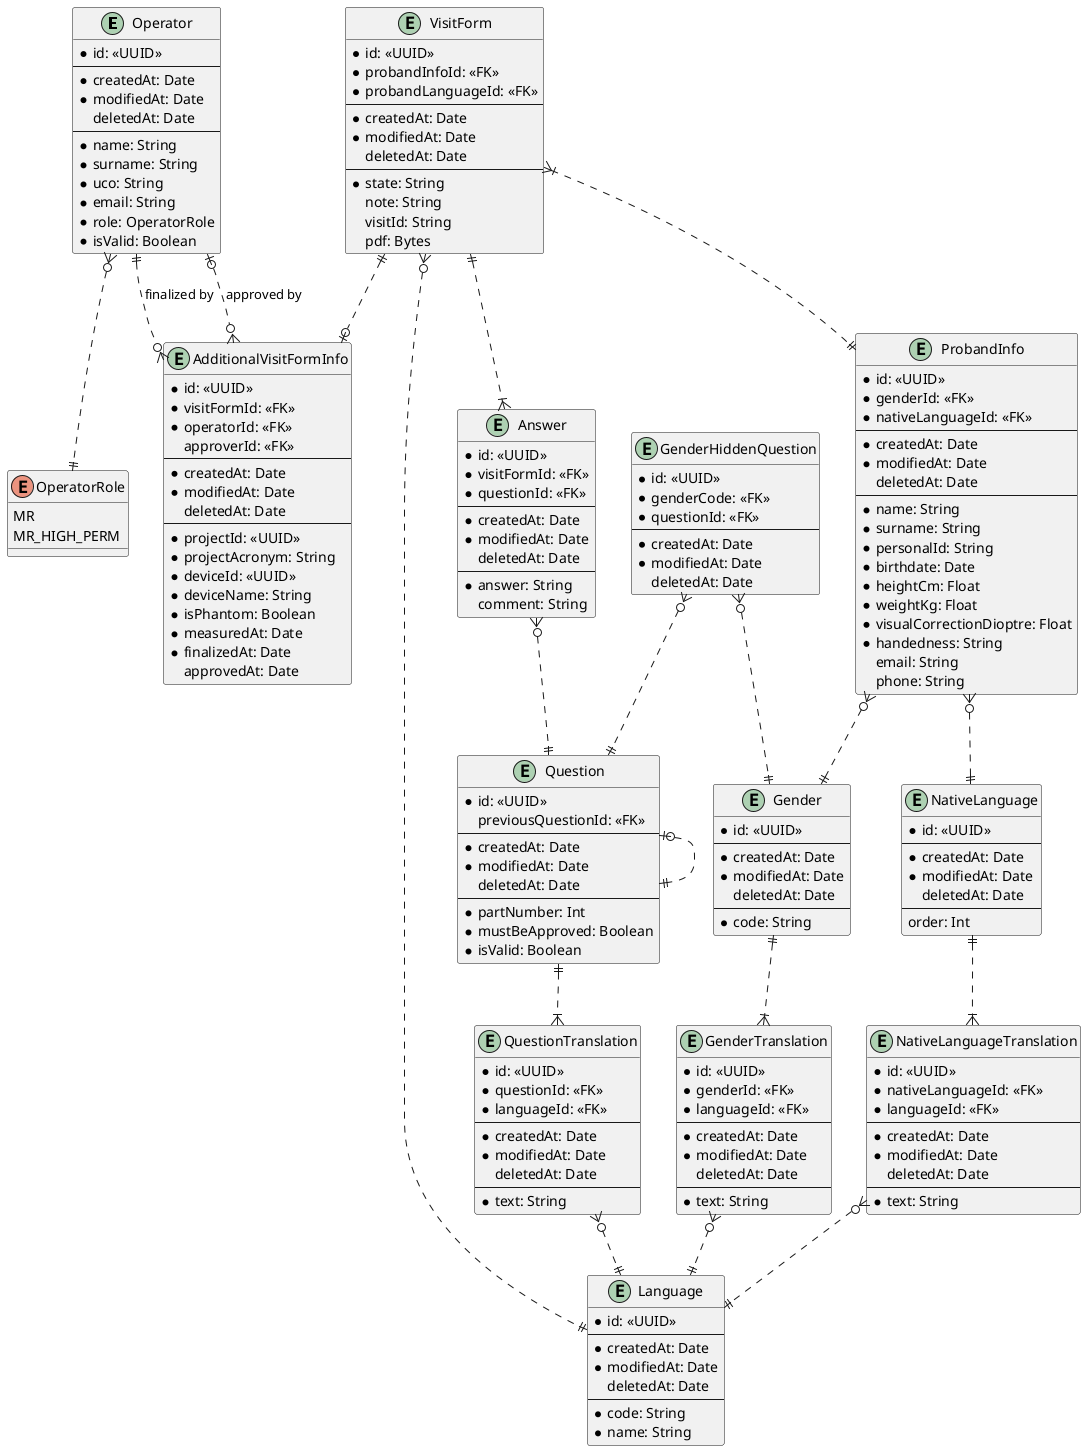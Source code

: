 @startuml ProbandSafetyQuestionnaire

entity Operator {
  * id: <<UUID>>
  ---
  * createdAt: Date
  * modifiedAt: Date
  deletedAt: Date
  ---
  * name: String
  * surname: String
  * uco: String
  * email: String
  * role: OperatorRole
  * isValid: Boolean
}

enum OperatorRole {
  MR
  MR_HIGH_PERM
}

entity VisitForm {
  * id: <<UUID>>
  * probandInfoId: <<FK>>
  * probandLanguageId: <<FK>>
  ---
  * createdAt: Date
  * modifiedAt: Date
  deletedAt: Date
  ---
  * state: String
  note: String
  visitId: String
  pdf: Bytes
}

entity AdditionalVisitFormInfo {
  * id: <<UUID>>
  * visitFormId: <<FK>>
  * operatorId: <<FK>>
  approverId: <<FK>>
  ---
  * createdAt: Date
  * modifiedAt: Date
  deletedAt: Date
  ---
  * projectId: <<UUID>>
  * projectAcronym: String
  * deviceId: <<UUID>>
  * deviceName: String
  * isPhantom: Boolean
  * measuredAt: Date
  * finalizedAt: Date
  approvedAt: Date
}

entity ProbandInfo {
  * id: <<UUID>>
  * genderId: <<FK>>
  * nativeLanguageId: <<FK>>
  ---
  * createdAt: Date
  * modifiedAt: Date
  deletedAt: Date
  ---
  * name: String
  * surname: String
  * personalId: String
  * birthdate: Date
  * heightCm: Float
  * weightKg: Float
  * visualCorrectionDioptre: Float
  * handedness: String
  email: String
  phone: String
}

entity Answer {
  * id: <<UUID>>
  * visitFormId: <<FK>>
  * questionId: <<FK>>
  ---
  * createdAt: Date
  * modifiedAt: Date
  deletedAt: Date
  ---
  * answer: String
  comment: String
}

entity Question {
  * id: <<UUID>>
  previousQuestionId: <<FK>>
  ---
  * createdAt: Date
  * modifiedAt: Date
  deletedAt: Date
  ---
  * partNumber: Int
  * mustBeApproved: Boolean
  * isValid: Boolean
}

entity QuestionTranslation {
  * id: <<UUID>>
  * questionId: <<FK>>
  * languageId: <<FK>>
  ---
  * createdAt: Date
  * modifiedAt: Date
  deletedAt: Date
  ---
  * text: String
}

entity GenderHiddenQuestion {
  * id: <<UUID>>
  * genderCode: <<FK>>
  * questionId: <<FK>>
  ---
  * createdAt: Date
  * modifiedAt: Date
  deletedAt: Date
}

entity Gender {
  * id: <<UUID>>
  ---
  * createdAt: Date
  * modifiedAt: Date
  deletedAt: Date
  ---
  * code: String
}

entity GenderTranslation {
  * id: <<UUID>>
  * genderId: <<FK>>
  * languageId: <<FK>>
  ---
  * createdAt: Date
  * modifiedAt: Date
  deletedAt: Date
  ---
  * text: String
}

entity NativeLanguage {
  * id: <<UUID>>
  ---
  * createdAt: Date
  * modifiedAt: Date
  deletedAt: Date
  ---
  order: Int
}

entity NativeLanguageTranslation {
  * id: <<UUID>>
  * nativeLanguageId: <<FK>>
  * languageId: <<FK>>
  ---
  * createdAt: Date
  * modifiedAt: Date
  deletedAt: Date
  ---
  * text: String
}

entity Language {
  * id: <<UUID>>
  ---
  * createdAt: Date
  * modifiedAt: Date
  deletedAt: Date
  ---
  * code: String
  * name: String
}

Operator }o..|| OperatorRole
Operator ||..o{ AdditionalVisitFormInfo : finalized by
Operator |o..o{ AdditionalVisitFormInfo : approved by
VisitForm ||..o| AdditionalVisitFormInfo
VisitForm }|..|| ProbandInfo
VisitForm ||..|{ Answer
VisitForm }o..|| Language
Answer }o..|| Question
Question |o..|| Question
Question ||..|{ QuestionTranslation
QuestionTranslation }o..|| Language
ProbandInfo }o..|| Gender
ProbandInfo }o..|| NativeLanguage
GenderHiddenQuestion }o..|| Gender
GenderHiddenQuestion }o..|| Question
Gender ||..|{ GenderTranslation
GenderTranslation }o..|| Language
NativeLanguage ||..|{ NativeLanguageTranslation
NativeLanguageTranslation }o..|| Language

@enduml
